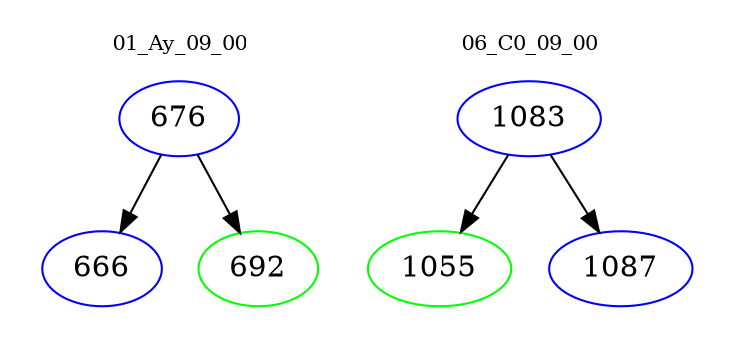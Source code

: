 digraph{
subgraph cluster_0 {
color = white
label = "01_Ay_09_00";
fontsize=10;
T0_676 [label="676", color="blue"]
T0_676 -> T0_666 [color="black"]
T0_666 [label="666", color="blue"]
T0_676 -> T0_692 [color="black"]
T0_692 [label="692", color="green"]
}
subgraph cluster_1 {
color = white
label = "06_C0_09_00";
fontsize=10;
T1_1083 [label="1083", color="blue"]
T1_1083 -> T1_1055 [color="black"]
T1_1055 [label="1055", color="green"]
T1_1083 -> T1_1087 [color="black"]
T1_1087 [label="1087", color="blue"]
}
}
